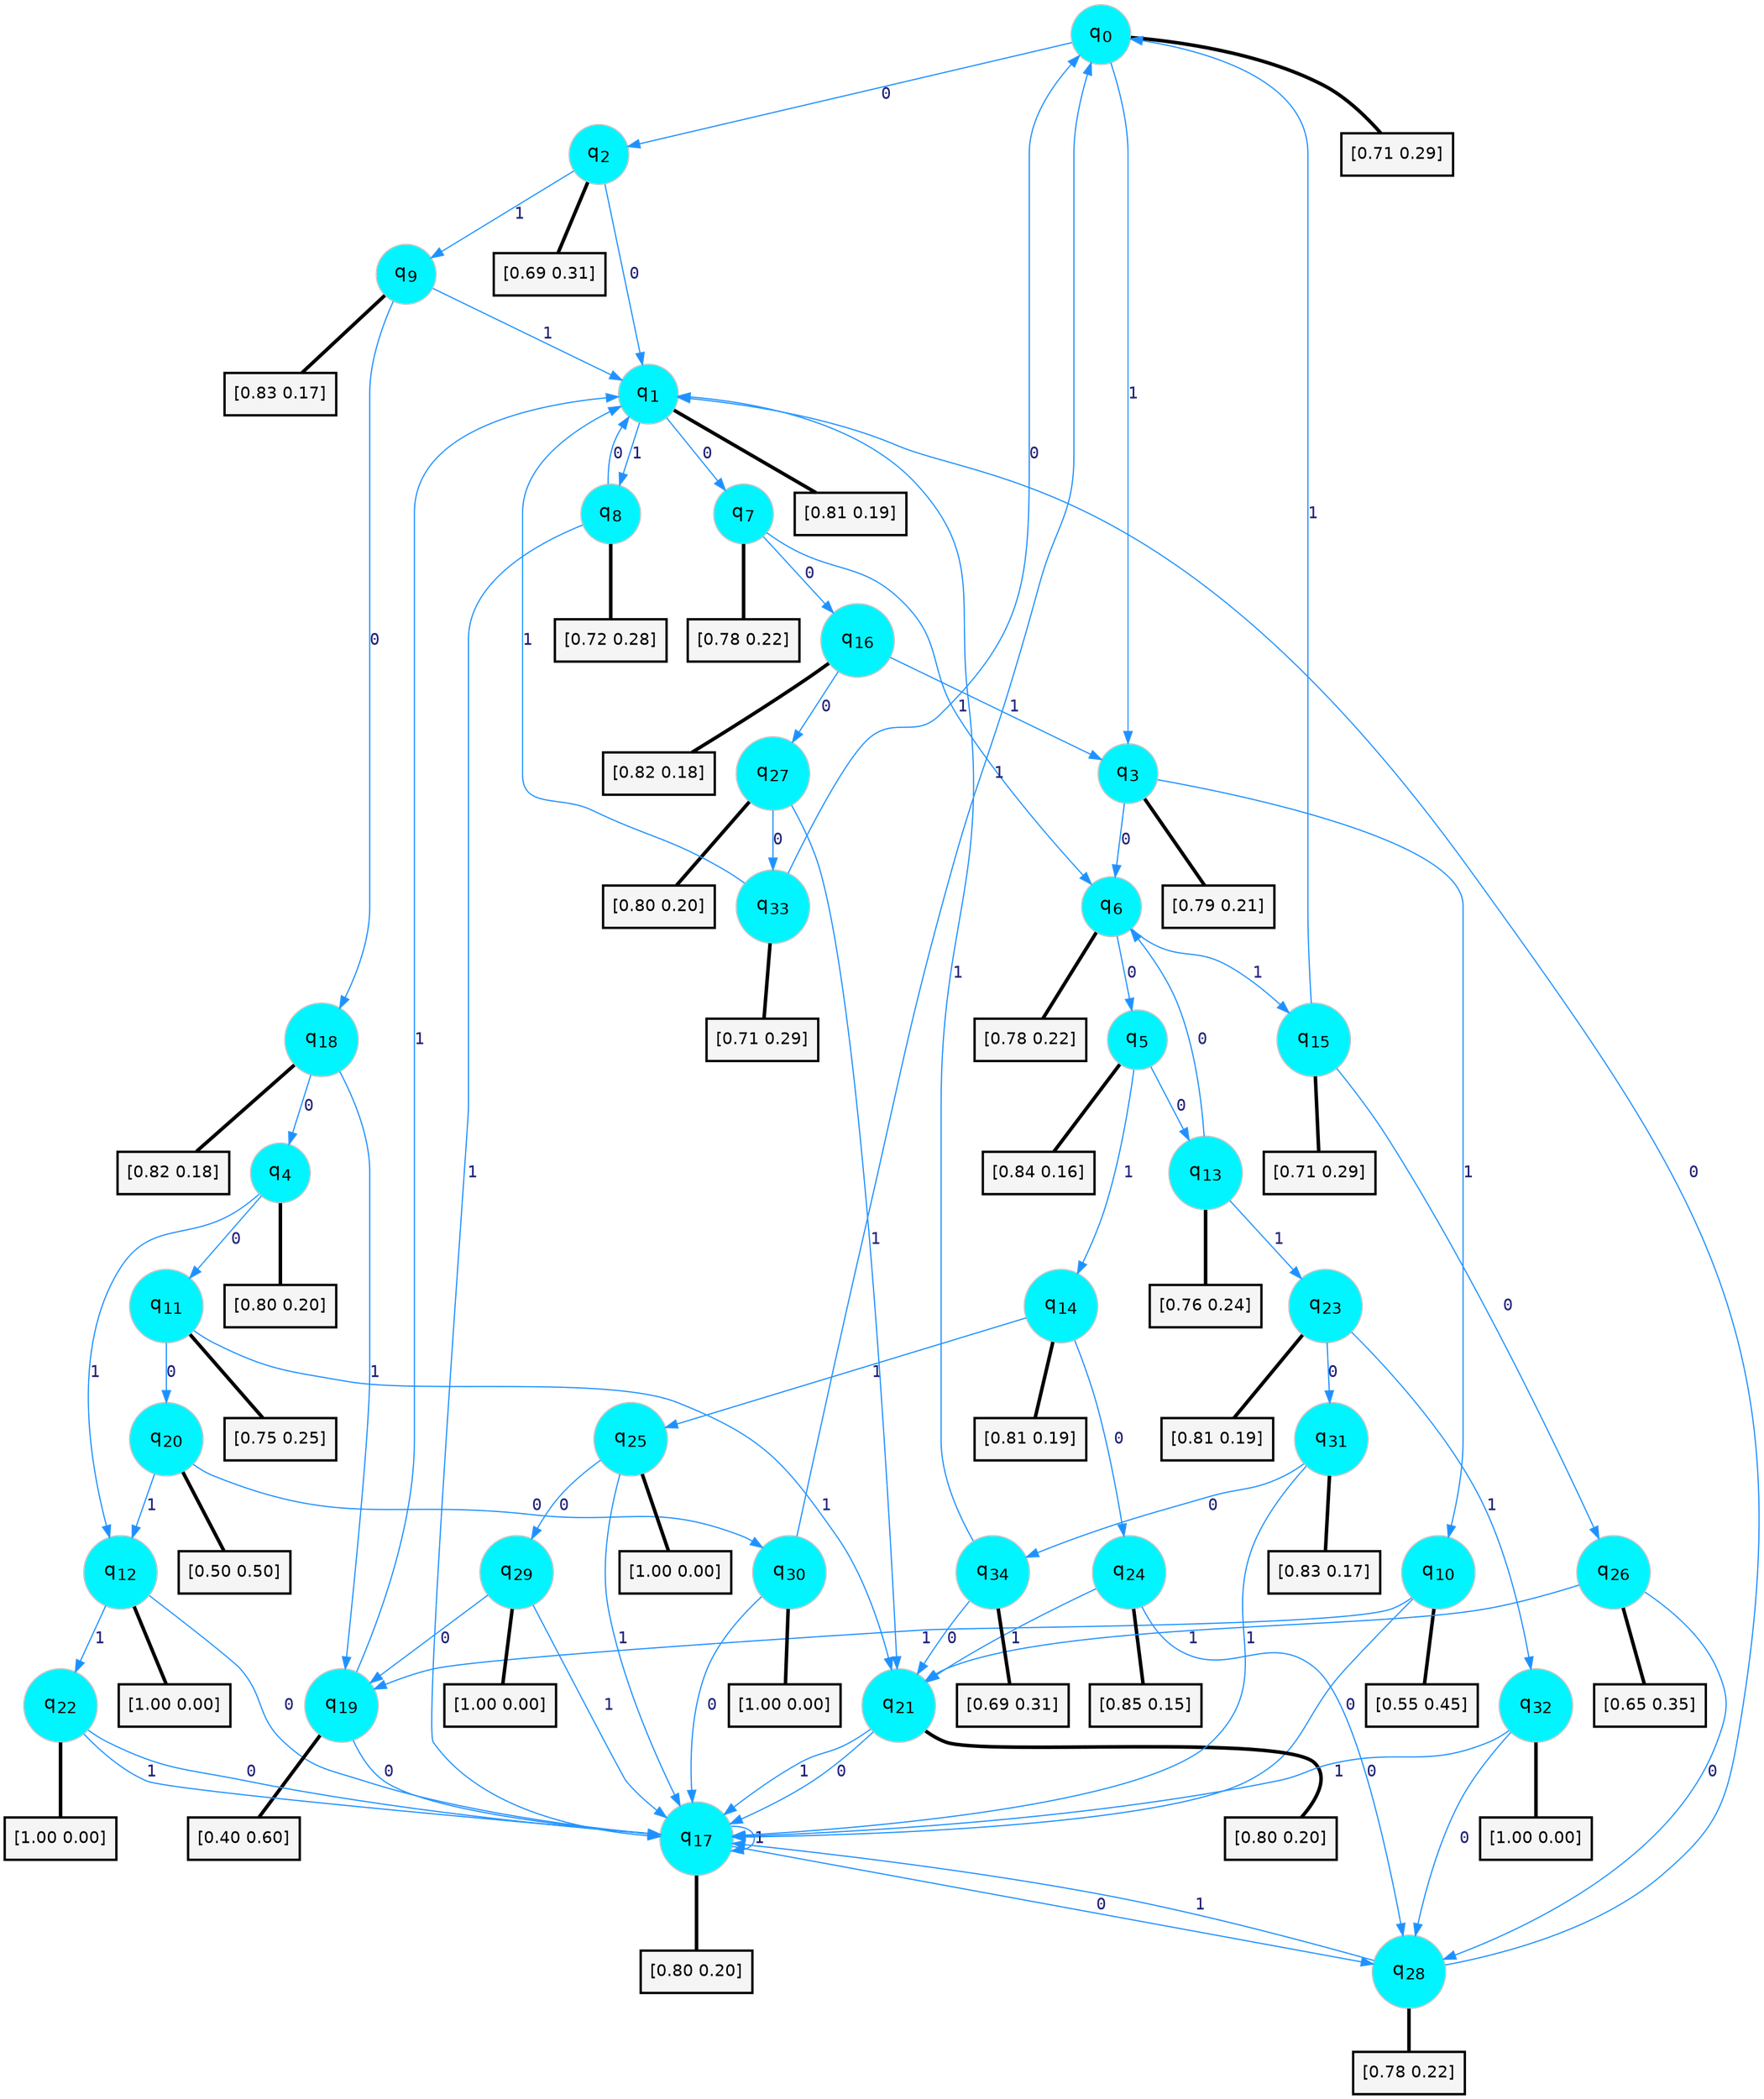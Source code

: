 digraph G {
graph [
bgcolor=transparent, dpi=300, rankdir=TD, size="40,25"];
node [
color=gray, fillcolor=turquoise1, fontcolor=black, fontname=Helvetica, fontsize=16, fontweight=bold, shape=circle, style=filled];
edge [
arrowsize=1, color=dodgerblue1, fontcolor=midnightblue, fontname=courier, fontweight=bold, penwidth=1, style=solid, weight=20];
0[label=<q<SUB>0</SUB>>];
1[label=<q<SUB>1</SUB>>];
2[label=<q<SUB>2</SUB>>];
3[label=<q<SUB>3</SUB>>];
4[label=<q<SUB>4</SUB>>];
5[label=<q<SUB>5</SUB>>];
6[label=<q<SUB>6</SUB>>];
7[label=<q<SUB>7</SUB>>];
8[label=<q<SUB>8</SUB>>];
9[label=<q<SUB>9</SUB>>];
10[label=<q<SUB>10</SUB>>];
11[label=<q<SUB>11</SUB>>];
12[label=<q<SUB>12</SUB>>];
13[label=<q<SUB>13</SUB>>];
14[label=<q<SUB>14</SUB>>];
15[label=<q<SUB>15</SUB>>];
16[label=<q<SUB>16</SUB>>];
17[label=<q<SUB>17</SUB>>];
18[label=<q<SUB>18</SUB>>];
19[label=<q<SUB>19</SUB>>];
20[label=<q<SUB>20</SUB>>];
21[label=<q<SUB>21</SUB>>];
22[label=<q<SUB>22</SUB>>];
23[label=<q<SUB>23</SUB>>];
24[label=<q<SUB>24</SUB>>];
25[label=<q<SUB>25</SUB>>];
26[label=<q<SUB>26</SUB>>];
27[label=<q<SUB>27</SUB>>];
28[label=<q<SUB>28</SUB>>];
29[label=<q<SUB>29</SUB>>];
30[label=<q<SUB>30</SUB>>];
31[label=<q<SUB>31</SUB>>];
32[label=<q<SUB>32</SUB>>];
33[label=<q<SUB>33</SUB>>];
34[label=<q<SUB>34</SUB>>];
35[label="[0.71 0.29]", shape=box,fontcolor=black, fontname=Helvetica, fontsize=14, penwidth=2, fillcolor=whitesmoke,color=black];
36[label="[0.81 0.19]", shape=box,fontcolor=black, fontname=Helvetica, fontsize=14, penwidth=2, fillcolor=whitesmoke,color=black];
37[label="[0.69 0.31]", shape=box,fontcolor=black, fontname=Helvetica, fontsize=14, penwidth=2, fillcolor=whitesmoke,color=black];
38[label="[0.79 0.21]", shape=box,fontcolor=black, fontname=Helvetica, fontsize=14, penwidth=2, fillcolor=whitesmoke,color=black];
39[label="[0.80 0.20]", shape=box,fontcolor=black, fontname=Helvetica, fontsize=14, penwidth=2, fillcolor=whitesmoke,color=black];
40[label="[0.84 0.16]", shape=box,fontcolor=black, fontname=Helvetica, fontsize=14, penwidth=2, fillcolor=whitesmoke,color=black];
41[label="[0.78 0.22]", shape=box,fontcolor=black, fontname=Helvetica, fontsize=14, penwidth=2, fillcolor=whitesmoke,color=black];
42[label="[0.78 0.22]", shape=box,fontcolor=black, fontname=Helvetica, fontsize=14, penwidth=2, fillcolor=whitesmoke,color=black];
43[label="[0.72 0.28]", shape=box,fontcolor=black, fontname=Helvetica, fontsize=14, penwidth=2, fillcolor=whitesmoke,color=black];
44[label="[0.83 0.17]", shape=box,fontcolor=black, fontname=Helvetica, fontsize=14, penwidth=2, fillcolor=whitesmoke,color=black];
45[label="[0.55 0.45]", shape=box,fontcolor=black, fontname=Helvetica, fontsize=14, penwidth=2, fillcolor=whitesmoke,color=black];
46[label="[0.75 0.25]", shape=box,fontcolor=black, fontname=Helvetica, fontsize=14, penwidth=2, fillcolor=whitesmoke,color=black];
47[label="[1.00 0.00]", shape=box,fontcolor=black, fontname=Helvetica, fontsize=14, penwidth=2, fillcolor=whitesmoke,color=black];
48[label="[0.76 0.24]", shape=box,fontcolor=black, fontname=Helvetica, fontsize=14, penwidth=2, fillcolor=whitesmoke,color=black];
49[label="[0.81 0.19]", shape=box,fontcolor=black, fontname=Helvetica, fontsize=14, penwidth=2, fillcolor=whitesmoke,color=black];
50[label="[0.71 0.29]", shape=box,fontcolor=black, fontname=Helvetica, fontsize=14, penwidth=2, fillcolor=whitesmoke,color=black];
51[label="[0.82 0.18]", shape=box,fontcolor=black, fontname=Helvetica, fontsize=14, penwidth=2, fillcolor=whitesmoke,color=black];
52[label="[0.80 0.20]", shape=box,fontcolor=black, fontname=Helvetica, fontsize=14, penwidth=2, fillcolor=whitesmoke,color=black];
53[label="[0.82 0.18]", shape=box,fontcolor=black, fontname=Helvetica, fontsize=14, penwidth=2, fillcolor=whitesmoke,color=black];
54[label="[0.40 0.60]", shape=box,fontcolor=black, fontname=Helvetica, fontsize=14, penwidth=2, fillcolor=whitesmoke,color=black];
55[label="[0.50 0.50]", shape=box,fontcolor=black, fontname=Helvetica, fontsize=14, penwidth=2, fillcolor=whitesmoke,color=black];
56[label="[0.80 0.20]", shape=box,fontcolor=black, fontname=Helvetica, fontsize=14, penwidth=2, fillcolor=whitesmoke,color=black];
57[label="[1.00 0.00]", shape=box,fontcolor=black, fontname=Helvetica, fontsize=14, penwidth=2, fillcolor=whitesmoke,color=black];
58[label="[0.81 0.19]", shape=box,fontcolor=black, fontname=Helvetica, fontsize=14, penwidth=2, fillcolor=whitesmoke,color=black];
59[label="[0.85 0.15]", shape=box,fontcolor=black, fontname=Helvetica, fontsize=14, penwidth=2, fillcolor=whitesmoke,color=black];
60[label="[1.00 0.00]", shape=box,fontcolor=black, fontname=Helvetica, fontsize=14, penwidth=2, fillcolor=whitesmoke,color=black];
61[label="[0.65 0.35]", shape=box,fontcolor=black, fontname=Helvetica, fontsize=14, penwidth=2, fillcolor=whitesmoke,color=black];
62[label="[0.80 0.20]", shape=box,fontcolor=black, fontname=Helvetica, fontsize=14, penwidth=2, fillcolor=whitesmoke,color=black];
63[label="[0.78 0.22]", shape=box,fontcolor=black, fontname=Helvetica, fontsize=14, penwidth=2, fillcolor=whitesmoke,color=black];
64[label="[1.00 0.00]", shape=box,fontcolor=black, fontname=Helvetica, fontsize=14, penwidth=2, fillcolor=whitesmoke,color=black];
65[label="[1.00 0.00]", shape=box,fontcolor=black, fontname=Helvetica, fontsize=14, penwidth=2, fillcolor=whitesmoke,color=black];
66[label="[0.83 0.17]", shape=box,fontcolor=black, fontname=Helvetica, fontsize=14, penwidth=2, fillcolor=whitesmoke,color=black];
67[label="[1.00 0.00]", shape=box,fontcolor=black, fontname=Helvetica, fontsize=14, penwidth=2, fillcolor=whitesmoke,color=black];
68[label="[0.71 0.29]", shape=box,fontcolor=black, fontname=Helvetica, fontsize=14, penwidth=2, fillcolor=whitesmoke,color=black];
69[label="[0.69 0.31]", shape=box,fontcolor=black, fontname=Helvetica, fontsize=14, penwidth=2, fillcolor=whitesmoke,color=black];
0->2 [label=0];
0->3 [label=1];
0->35 [arrowhead=none, penwidth=3,color=black];
1->7 [label=0];
1->8 [label=1];
1->36 [arrowhead=none, penwidth=3,color=black];
2->1 [label=0];
2->9 [label=1];
2->37 [arrowhead=none, penwidth=3,color=black];
3->6 [label=0];
3->10 [label=1];
3->38 [arrowhead=none, penwidth=3,color=black];
4->11 [label=0];
4->12 [label=1];
4->39 [arrowhead=none, penwidth=3,color=black];
5->13 [label=0];
5->14 [label=1];
5->40 [arrowhead=none, penwidth=3,color=black];
6->5 [label=0];
6->15 [label=1];
6->41 [arrowhead=none, penwidth=3,color=black];
7->16 [label=0];
7->6 [label=1];
7->42 [arrowhead=none, penwidth=3,color=black];
8->1 [label=0];
8->17 [label=1];
8->43 [arrowhead=none, penwidth=3,color=black];
9->18 [label=0];
9->1 [label=1];
9->44 [arrowhead=none, penwidth=3,color=black];
10->17 [label=0];
10->19 [label=1];
10->45 [arrowhead=none, penwidth=3,color=black];
11->20 [label=0];
11->21 [label=1];
11->46 [arrowhead=none, penwidth=3,color=black];
12->17 [label=0];
12->22 [label=1];
12->47 [arrowhead=none, penwidth=3,color=black];
13->6 [label=0];
13->23 [label=1];
13->48 [arrowhead=none, penwidth=3,color=black];
14->24 [label=0];
14->25 [label=1];
14->49 [arrowhead=none, penwidth=3,color=black];
15->26 [label=0];
15->0 [label=1];
15->50 [arrowhead=none, penwidth=3,color=black];
16->27 [label=0];
16->3 [label=1];
16->51 [arrowhead=none, penwidth=3,color=black];
17->28 [label=0];
17->17 [label=1];
17->52 [arrowhead=none, penwidth=3,color=black];
18->4 [label=0];
18->19 [label=1];
18->53 [arrowhead=none, penwidth=3,color=black];
19->17 [label=0];
19->1 [label=1];
19->54 [arrowhead=none, penwidth=3,color=black];
20->30 [label=0];
20->12 [label=1];
20->55 [arrowhead=none, penwidth=3,color=black];
21->17 [label=0];
21->17 [label=1];
21->56 [arrowhead=none, penwidth=3,color=black];
22->17 [label=0];
22->17 [label=1];
22->57 [arrowhead=none, penwidth=3,color=black];
23->31 [label=0];
23->32 [label=1];
23->58 [arrowhead=none, penwidth=3,color=black];
24->28 [label=0];
24->21 [label=1];
24->59 [arrowhead=none, penwidth=3,color=black];
25->29 [label=0];
25->17 [label=1];
25->60 [arrowhead=none, penwidth=3,color=black];
26->28 [label=0];
26->21 [label=1];
26->61 [arrowhead=none, penwidth=3,color=black];
27->33 [label=0];
27->21 [label=1];
27->62 [arrowhead=none, penwidth=3,color=black];
28->1 [label=0];
28->17 [label=1];
28->63 [arrowhead=none, penwidth=3,color=black];
29->19 [label=0];
29->17 [label=1];
29->64 [arrowhead=none, penwidth=3,color=black];
30->17 [label=0];
30->0 [label=1];
30->65 [arrowhead=none, penwidth=3,color=black];
31->34 [label=0];
31->17 [label=1];
31->66 [arrowhead=none, penwidth=3,color=black];
32->28 [label=0];
32->17 [label=1];
32->67 [arrowhead=none, penwidth=3,color=black];
33->0 [label=0];
33->1 [label=1];
33->68 [arrowhead=none, penwidth=3,color=black];
34->21 [label=0];
34->1 [label=1];
34->69 [arrowhead=none, penwidth=3,color=black];
}
